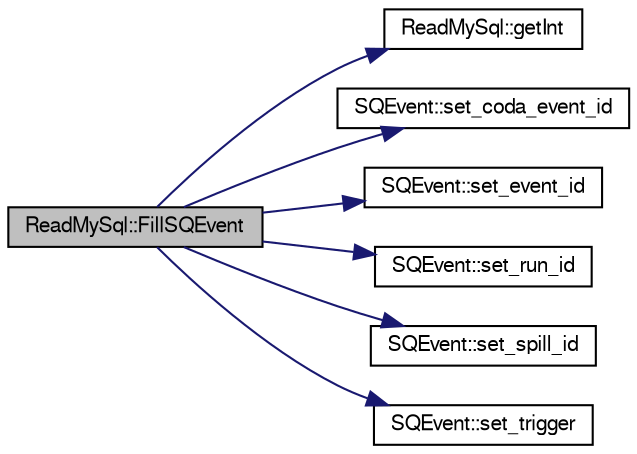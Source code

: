 digraph "ReadMySql::FillSQEvent"
{
  bgcolor="transparent";
  edge [fontname="FreeSans",fontsize="10",labelfontname="FreeSans",labelfontsize="10"];
  node [fontname="FreeSans",fontsize="10",shape=record];
  rankdir="LR";
  Node1 [label="ReadMySql::FillSQEvent",height=0.2,width=0.4,color="black", fillcolor="grey75", style="filled" fontcolor="black"];
  Node1 -> Node2 [color="midnightblue",fontsize="10",style="solid",fontname="FreeSans"];
  Node2 [label="ReadMySql::getInt",height=0.2,width=0.4,color="black",URL="$db/dda/classReadMySql.html#a3f6689c1c62d985e8747ab88c0a4e2d9"];
  Node1 -> Node3 [color="midnightblue",fontsize="10",style="solid",fontname="FreeSans"];
  Node3 [label="SQEvent::set_coda_event_id",height=0.2,width=0.4,color="black",URL="$d9/dd7/classSQEvent.html#a9b0a9c59c4437dc5af52a29763b14a75"];
  Node1 -> Node4 [color="midnightblue",fontsize="10",style="solid",fontname="FreeSans"];
  Node4 [label="SQEvent::set_event_id",height=0.2,width=0.4,color="black",URL="$d9/dd7/classSQEvent.html#a838679aeba51973a3d3252491706430a"];
  Node1 -> Node5 [color="midnightblue",fontsize="10",style="solid",fontname="FreeSans"];
  Node5 [label="SQEvent::set_run_id",height=0.2,width=0.4,color="black",URL="$d9/dd7/classSQEvent.html#a9b019f1f9d2c475c9046fa4f112c6d36"];
  Node1 -> Node6 [color="midnightblue",fontsize="10",style="solid",fontname="FreeSans"];
  Node6 [label="SQEvent::set_spill_id",height=0.2,width=0.4,color="black",URL="$d9/dd7/classSQEvent.html#a7e592d3355b5300948ccc3966ae59025"];
  Node1 -> Node7 [color="midnightblue",fontsize="10",style="solid",fontname="FreeSans"];
  Node7 [label="SQEvent::set_trigger",height=0.2,width=0.4,color="black",URL="$d9/dd7/classSQEvent.html#abb5b1e5eb1b6492822c2236a78b6b3e9"];
}
